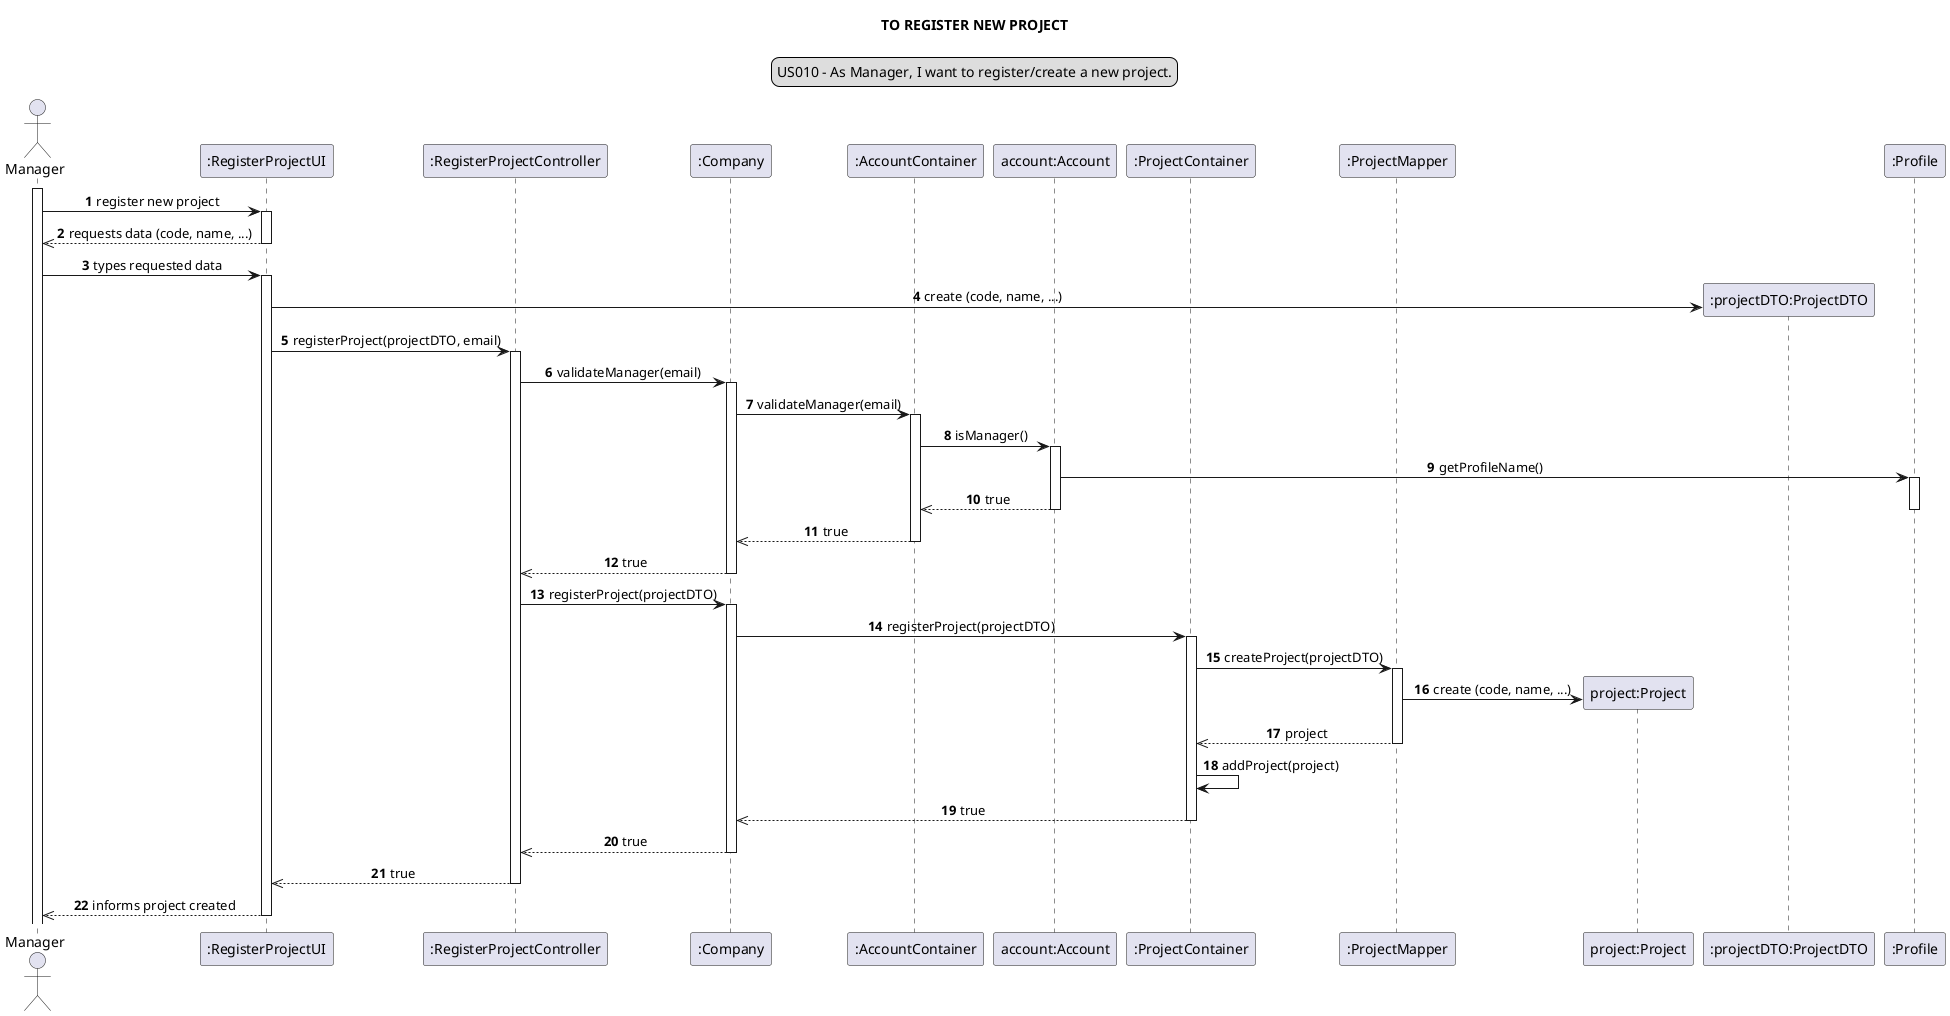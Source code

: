 @startuml

skinparam sequenceMessageAlign center
title TO REGISTER NEW PROJECT
legend top
US010 - As Manager, I want to register/create a new project.
end legend
autonumber

actor Manager as mg
participant ":RegisterProjectUI" as ui
participant ":RegisterProjectController" as controller
participant ":Company" as comp
participant ":AccountContainer" as ac
participant "account:Account" as a
participant ":ProjectContainer" as PC
participant ":ProjectMapper" as mapper
participant "project:Project" as project
participant ":projectDTO:ProjectDTO" as dto
participant ":Profile" as pf

activate mg
mg ->ui : register new project
activate ui
ui -->> mg: requests data (code, name, ...)
deactivate ui
mg -> ui: types requested data
activate ui
create dto
ui -> dto: create (code, name, ...)
ui -> controller: registerProject(projectDTO, email)
activate controller


controller -> comp: validateManager(email)
activate comp
comp -> ac: validateManager(email)
activate ac
ac -> a: isManager()
activate a
a -> pf : getProfileName()
activate pf
a -->> ac: true
deactivate pf
deactivate a
ac -->> comp: true
deactivate ac
comp -->> controller: true
deactivate comp
controller -> comp: registerProject(projectDTO)
activate comp
comp -> PC : registerProject(projectDTO)
activate PC
PC -> mapper: createProject(projectDTO)
activate mapper
create project
mapper -> project : create (code, name, ...)
mapper -->> PC: project
deactivate mapper
PC -> PC : addProject(project)
PC -->> comp : true
deactivate PC
comp -->>controller: true
deactivate comp
controller -->> ui : true
deactivate controller
ui -->> mg :  informs project created
deactivate ui

@enduml